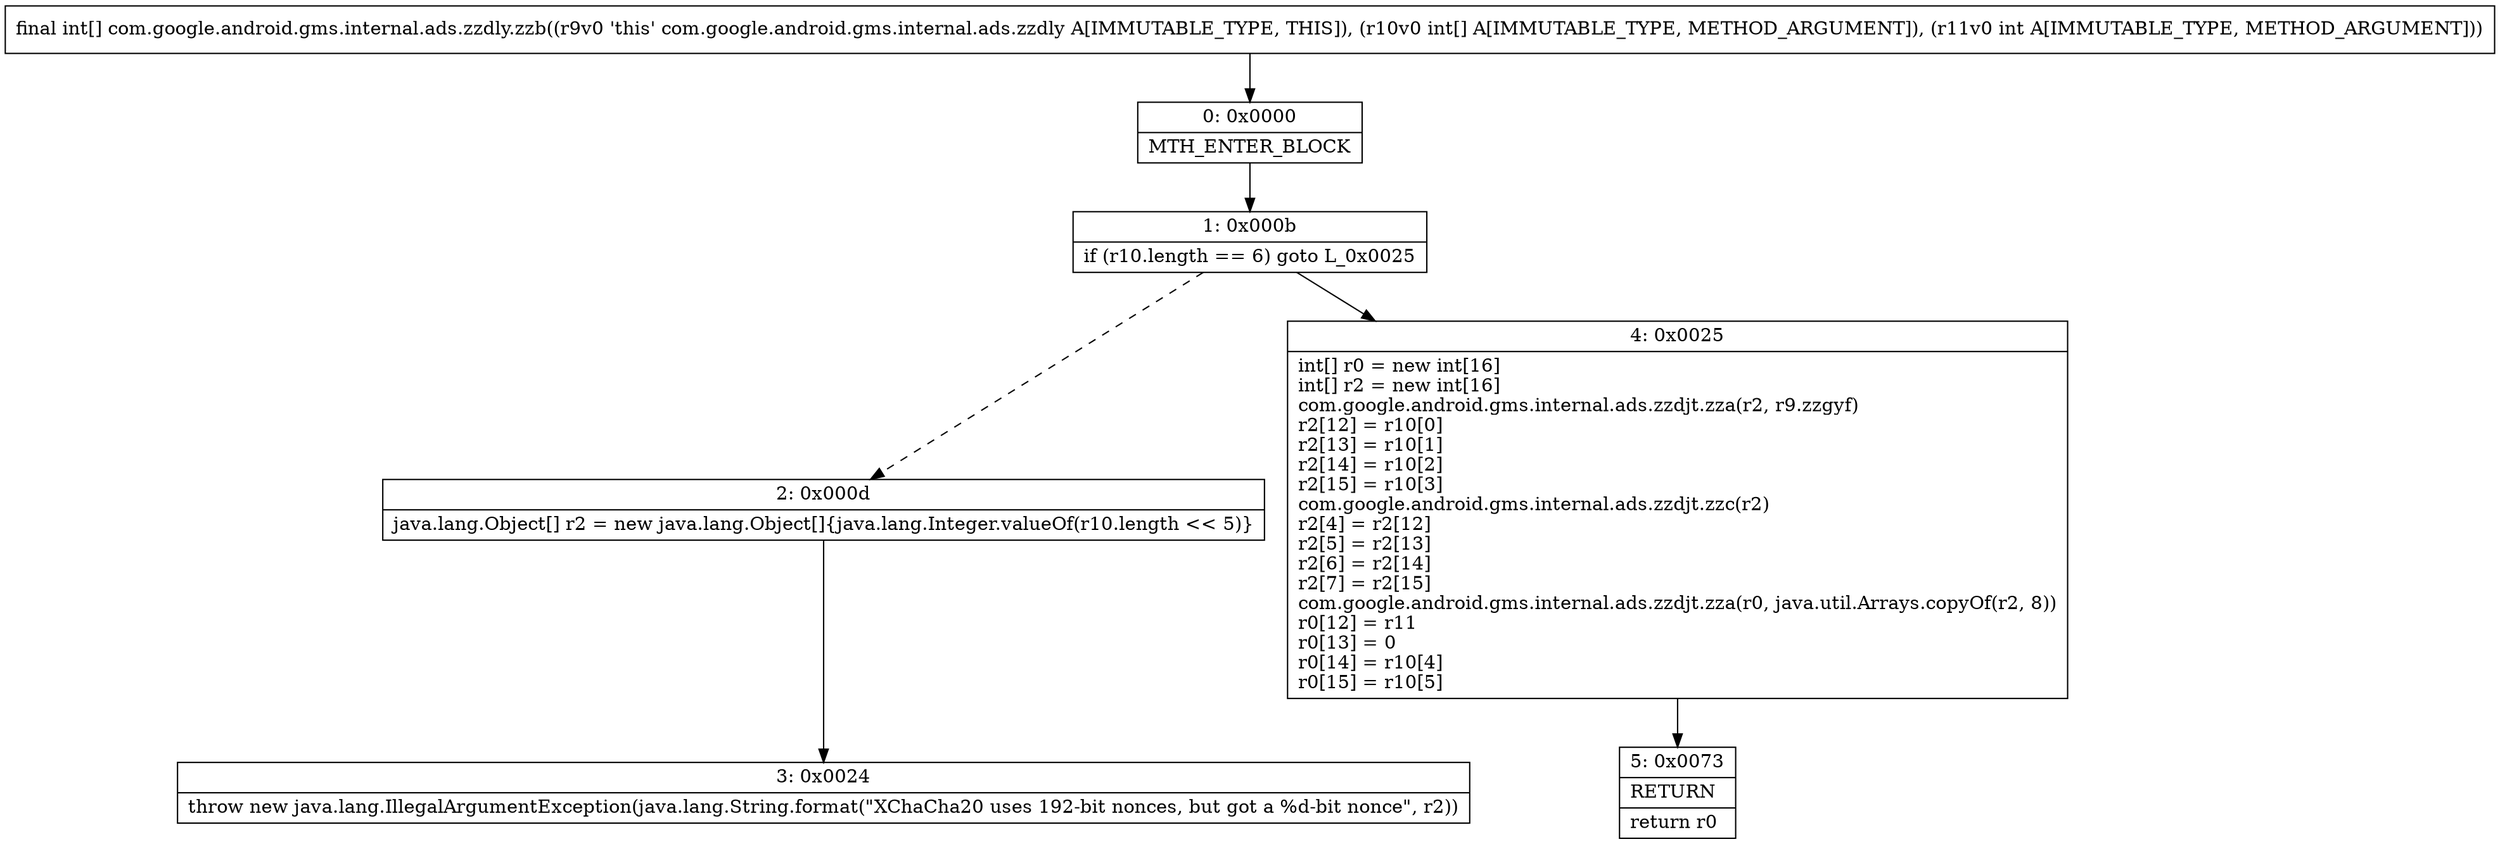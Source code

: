 digraph "CFG forcom.google.android.gms.internal.ads.zzdly.zzb([II)[I" {
Node_0 [shape=record,label="{0\:\ 0x0000|MTH_ENTER_BLOCK\l}"];
Node_1 [shape=record,label="{1\:\ 0x000b|if (r10.length == 6) goto L_0x0025\l}"];
Node_2 [shape=record,label="{2\:\ 0x000d|java.lang.Object[] r2 = new java.lang.Object[]\{java.lang.Integer.valueOf(r10.length \<\< 5)\}\l}"];
Node_3 [shape=record,label="{3\:\ 0x0024|throw new java.lang.IllegalArgumentException(java.lang.String.format(\"XChaCha20 uses 192\-bit nonces, but got a %d\-bit nonce\", r2))\l}"];
Node_4 [shape=record,label="{4\:\ 0x0025|int[] r0 = new int[16]\lint[] r2 = new int[16]\lcom.google.android.gms.internal.ads.zzdjt.zza(r2, r9.zzgyf)\lr2[12] = r10[0]\lr2[13] = r10[1]\lr2[14] = r10[2]\lr2[15] = r10[3]\lcom.google.android.gms.internal.ads.zzdjt.zzc(r2)\lr2[4] = r2[12]\lr2[5] = r2[13]\lr2[6] = r2[14]\lr2[7] = r2[15]\lcom.google.android.gms.internal.ads.zzdjt.zza(r0, java.util.Arrays.copyOf(r2, 8))\lr0[12] = r11\lr0[13] = 0\lr0[14] = r10[4]\lr0[15] = r10[5]\l}"];
Node_5 [shape=record,label="{5\:\ 0x0073|RETURN\l|return r0\l}"];
MethodNode[shape=record,label="{final int[] com.google.android.gms.internal.ads.zzdly.zzb((r9v0 'this' com.google.android.gms.internal.ads.zzdly A[IMMUTABLE_TYPE, THIS]), (r10v0 int[] A[IMMUTABLE_TYPE, METHOD_ARGUMENT]), (r11v0 int A[IMMUTABLE_TYPE, METHOD_ARGUMENT])) }"];
MethodNode -> Node_0;
Node_0 -> Node_1;
Node_1 -> Node_2[style=dashed];
Node_1 -> Node_4;
Node_2 -> Node_3;
Node_4 -> Node_5;
}

